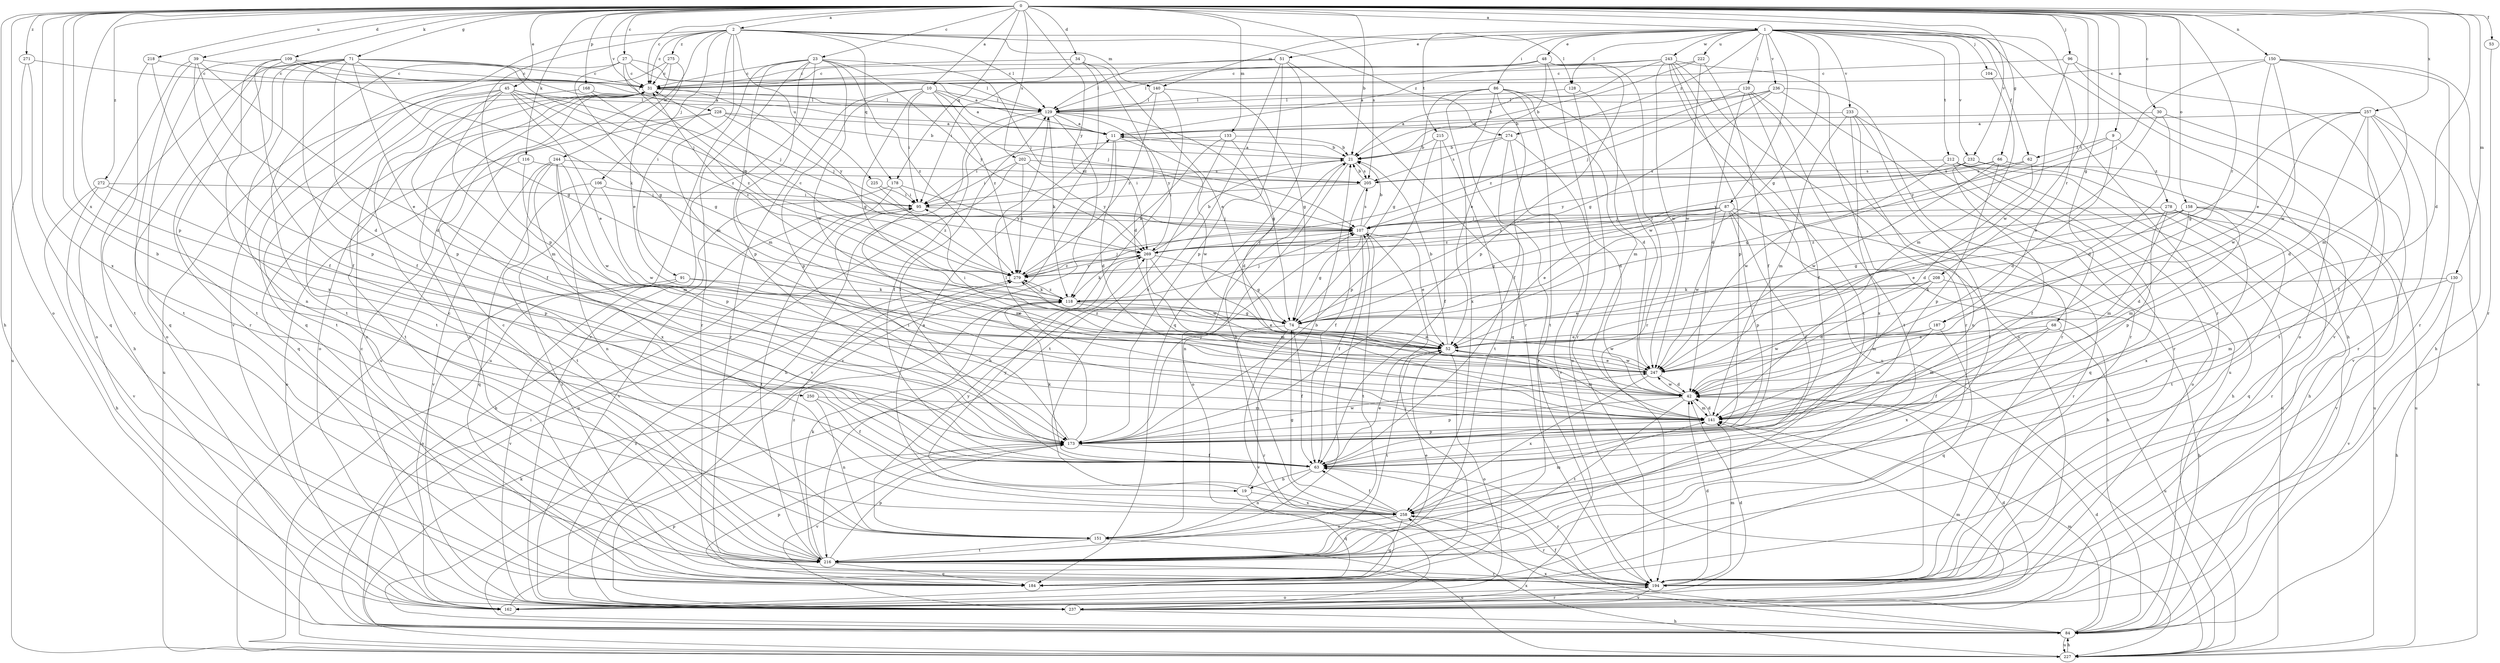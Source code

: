 strict digraph  {
0;
1;
2;
9;
10;
11;
19;
21;
23;
27;
30;
31;
34;
39;
42;
45;
48;
51;
52;
53;
62;
63;
66;
68;
71;
74;
84;
86;
87;
91;
95;
96;
104;
106;
107;
109;
116;
118;
120;
128;
129;
130;
133;
140;
141;
150;
151;
158;
162;
168;
173;
178;
184;
187;
194;
202;
205;
208;
212;
215;
216;
218;
222;
225;
227;
228;
232;
233;
236;
237;
243;
244;
247;
250;
257;
258;
269;
271;
272;
274;
275;
278;
279;
0 -> 1  [label=a];
0 -> 2  [label=a];
0 -> 9  [label=a];
0 -> 10  [label=a];
0 -> 19  [label=b];
0 -> 21  [label=b];
0 -> 23  [label=c];
0 -> 27  [label=c];
0 -> 30  [label=c];
0 -> 31  [label=c];
0 -> 34  [label=d];
0 -> 39  [label=d];
0 -> 42  [label=d];
0 -> 45  [label=e];
0 -> 53  [label=f];
0 -> 66  [label=g];
0 -> 68  [label=g];
0 -> 71  [label=g];
0 -> 84  [label=h];
0 -> 96  [label=j];
0 -> 109  [label=k];
0 -> 116  [label=k];
0 -> 130  [label=m];
0 -> 133  [label=m];
0 -> 150  [label=n];
0 -> 158  [label=o];
0 -> 162  [label=o];
0 -> 168  [label=p];
0 -> 173  [label=p];
0 -> 178  [label=q];
0 -> 187  [label=r];
0 -> 202  [label=s];
0 -> 205  [label=s];
0 -> 208  [label=t];
0 -> 218  [label=u];
0 -> 228  [label=v];
0 -> 232  [label=v];
0 -> 250  [label=x];
0 -> 257  [label=x];
0 -> 258  [label=x];
0 -> 269  [label=y];
0 -> 271  [label=z];
0 -> 272  [label=z];
1 -> 48  [label=e];
1 -> 51  [label=e];
1 -> 62  [label=f];
1 -> 74  [label=g];
1 -> 84  [label=h];
1 -> 86  [label=i];
1 -> 87  [label=i];
1 -> 104  [label=j];
1 -> 120  [label=l];
1 -> 128  [label=l];
1 -> 140  [label=m];
1 -> 187  [label=r];
1 -> 194  [label=r];
1 -> 212  [label=t];
1 -> 215  [label=t];
1 -> 222  [label=u];
1 -> 232  [label=v];
1 -> 233  [label=v];
1 -> 236  [label=v];
1 -> 243  [label=w];
1 -> 274  [label=z];
2 -> 31  [label=c];
2 -> 91  [label=i];
2 -> 106  [label=j];
2 -> 128  [label=l];
2 -> 129  [label=l];
2 -> 140  [label=m];
2 -> 141  [label=m];
2 -> 173  [label=p];
2 -> 178  [label=q];
2 -> 225  [label=u];
2 -> 237  [label=v];
2 -> 244  [label=w];
2 -> 274  [label=z];
2 -> 275  [label=z];
9 -> 42  [label=d];
9 -> 62  [label=f];
9 -> 269  [label=y];
9 -> 278  [label=z];
10 -> 11  [label=a];
10 -> 74  [label=g];
10 -> 95  [label=i];
10 -> 107  [label=j];
10 -> 129  [label=l];
10 -> 173  [label=p];
10 -> 194  [label=r];
10 -> 279  [label=z];
11 -> 21  [label=b];
11 -> 42  [label=d];
11 -> 237  [label=v];
11 -> 247  [label=w];
19 -> 21  [label=b];
19 -> 184  [label=q];
19 -> 258  [label=x];
19 -> 269  [label=y];
21 -> 11  [label=a];
21 -> 95  [label=i];
21 -> 151  [label=n];
21 -> 162  [label=o];
21 -> 205  [label=s];
23 -> 31  [label=c];
23 -> 107  [label=j];
23 -> 141  [label=m];
23 -> 173  [label=p];
23 -> 194  [label=r];
23 -> 227  [label=u];
23 -> 237  [label=v];
23 -> 247  [label=w];
23 -> 269  [label=y];
23 -> 279  [label=z];
27 -> 11  [label=a];
27 -> 31  [label=c];
27 -> 74  [label=g];
27 -> 129  [label=l];
27 -> 216  [label=t];
27 -> 279  [label=z];
30 -> 11  [label=a];
30 -> 42  [label=d];
30 -> 52  [label=e];
30 -> 237  [label=v];
31 -> 129  [label=l];
31 -> 162  [label=o];
31 -> 269  [label=y];
34 -> 31  [label=c];
34 -> 42  [label=d];
34 -> 52  [label=e];
34 -> 95  [label=i];
34 -> 279  [label=z];
39 -> 31  [label=c];
39 -> 42  [label=d];
39 -> 52  [label=e];
39 -> 162  [label=o];
39 -> 173  [label=p];
39 -> 216  [label=t];
42 -> 141  [label=m];
42 -> 173  [label=p];
42 -> 216  [label=t];
42 -> 247  [label=w];
45 -> 52  [label=e];
45 -> 63  [label=f];
45 -> 74  [label=g];
45 -> 107  [label=j];
45 -> 129  [label=l];
45 -> 141  [label=m];
45 -> 216  [label=t];
45 -> 227  [label=u];
45 -> 279  [label=z];
48 -> 31  [label=c];
48 -> 52  [label=e];
48 -> 129  [label=l];
48 -> 173  [label=p];
48 -> 194  [label=r];
48 -> 227  [label=u];
51 -> 31  [label=c];
51 -> 129  [label=l];
51 -> 173  [label=p];
51 -> 184  [label=q];
51 -> 194  [label=r];
51 -> 258  [label=x];
52 -> 21  [label=b];
52 -> 95  [label=i];
52 -> 141  [label=m];
52 -> 162  [label=o];
52 -> 216  [label=t];
52 -> 247  [label=w];
52 -> 279  [label=z];
53 -> 194  [label=r];
62 -> 42  [label=d];
62 -> 74  [label=g];
62 -> 205  [label=s];
63 -> 52  [label=e];
63 -> 118  [label=k];
63 -> 129  [label=l];
63 -> 151  [label=n];
63 -> 194  [label=r];
63 -> 19  [label=b];
66 -> 173  [label=p];
66 -> 205  [label=s];
66 -> 227  [label=u];
66 -> 247  [label=w];
66 -> 269  [label=y];
68 -> 52  [label=e];
68 -> 63  [label=f];
68 -> 141  [label=m];
68 -> 227  [label=u];
68 -> 258  [label=x];
71 -> 11  [label=a];
71 -> 31  [label=c];
71 -> 42  [label=d];
71 -> 63  [label=f];
71 -> 74  [label=g];
71 -> 107  [label=j];
71 -> 151  [label=n];
71 -> 162  [label=o];
71 -> 173  [label=p];
71 -> 194  [label=r];
71 -> 216  [label=t];
74 -> 52  [label=e];
74 -> 63  [label=f];
74 -> 194  [label=r];
74 -> 237  [label=v];
74 -> 247  [label=w];
84 -> 42  [label=d];
84 -> 63  [label=f];
84 -> 95  [label=i];
84 -> 141  [label=m];
84 -> 227  [label=u];
84 -> 258  [label=x];
86 -> 42  [label=d];
86 -> 63  [label=f];
86 -> 74  [label=g];
86 -> 129  [label=l];
86 -> 184  [label=q];
86 -> 216  [label=t];
86 -> 247  [label=w];
86 -> 258  [label=x];
87 -> 52  [label=e];
87 -> 63  [label=f];
87 -> 74  [label=g];
87 -> 84  [label=h];
87 -> 107  [label=j];
87 -> 173  [label=p];
87 -> 194  [label=r];
87 -> 247  [label=w];
87 -> 269  [label=y];
87 -> 279  [label=z];
91 -> 52  [label=e];
91 -> 118  [label=k];
91 -> 162  [label=o];
91 -> 237  [label=v];
95 -> 107  [label=j];
95 -> 141  [label=m];
95 -> 216  [label=t];
96 -> 31  [label=c];
96 -> 162  [label=o];
96 -> 237  [label=v];
96 -> 247  [label=w];
104 -> 141  [label=m];
106 -> 95  [label=i];
106 -> 184  [label=q];
106 -> 194  [label=r];
106 -> 247  [label=w];
107 -> 21  [label=b];
107 -> 52  [label=e];
107 -> 63  [label=f];
107 -> 74  [label=g];
107 -> 205  [label=s];
107 -> 216  [label=t];
107 -> 269  [label=y];
109 -> 31  [label=c];
109 -> 63  [label=f];
109 -> 84  [label=h];
109 -> 118  [label=k];
109 -> 129  [label=l];
109 -> 184  [label=q];
109 -> 258  [label=x];
116 -> 141  [label=m];
116 -> 162  [label=o];
116 -> 205  [label=s];
118 -> 31  [label=c];
118 -> 52  [label=e];
118 -> 74  [label=g];
118 -> 107  [label=j];
118 -> 279  [label=z];
120 -> 42  [label=d];
120 -> 63  [label=f];
120 -> 129  [label=l];
120 -> 194  [label=r];
120 -> 216  [label=t];
120 -> 279  [label=z];
128 -> 129  [label=l];
128 -> 141  [label=m];
128 -> 194  [label=r];
129 -> 11  [label=a];
129 -> 63  [label=f];
129 -> 74  [label=g];
129 -> 84  [label=h];
129 -> 118  [label=k];
129 -> 237  [label=v];
129 -> 269  [label=y];
130 -> 84  [label=h];
130 -> 118  [label=k];
130 -> 141  [label=m];
130 -> 237  [label=v];
133 -> 21  [label=b];
133 -> 42  [label=d];
133 -> 95  [label=i];
133 -> 118  [label=k];
133 -> 216  [label=t];
140 -> 74  [label=g];
140 -> 84  [label=h];
140 -> 129  [label=l];
140 -> 279  [label=z];
141 -> 42  [label=d];
141 -> 173  [label=p];
150 -> 31  [label=c];
150 -> 52  [label=e];
150 -> 84  [label=h];
150 -> 107  [label=j];
150 -> 141  [label=m];
150 -> 194  [label=r];
150 -> 247  [label=w];
151 -> 31  [label=c];
151 -> 107  [label=j];
151 -> 216  [label=t];
151 -> 227  [label=u];
151 -> 269  [label=y];
158 -> 42  [label=d];
158 -> 52  [label=e];
158 -> 74  [label=g];
158 -> 107  [label=j];
158 -> 141  [label=m];
158 -> 184  [label=q];
158 -> 237  [label=v];
158 -> 279  [label=z];
162 -> 42  [label=d];
162 -> 173  [label=p];
168 -> 129  [label=l];
168 -> 216  [label=t];
168 -> 279  [label=z];
173 -> 63  [label=f];
173 -> 95  [label=i];
173 -> 107  [label=j];
173 -> 129  [label=l];
173 -> 237  [label=v];
173 -> 247  [label=w];
178 -> 84  [label=h];
178 -> 95  [label=i];
178 -> 237  [label=v];
178 -> 269  [label=y];
184 -> 31  [label=c];
184 -> 107  [label=j];
184 -> 173  [label=p];
187 -> 52  [label=e];
187 -> 141  [label=m];
187 -> 184  [label=q];
187 -> 247  [label=w];
194 -> 31  [label=c];
194 -> 42  [label=d];
194 -> 141  [label=m];
194 -> 162  [label=o];
194 -> 237  [label=v];
202 -> 95  [label=i];
202 -> 205  [label=s];
202 -> 227  [label=u];
202 -> 269  [label=y];
202 -> 279  [label=z];
205 -> 21  [label=b];
205 -> 63  [label=f];
205 -> 95  [label=i];
208 -> 42  [label=d];
208 -> 52  [label=e];
208 -> 84  [label=h];
208 -> 118  [label=k];
208 -> 141  [label=m];
212 -> 84  [label=h];
212 -> 162  [label=o];
212 -> 184  [label=q];
212 -> 205  [label=s];
212 -> 227  [label=u];
212 -> 247  [label=w];
215 -> 21  [label=b];
215 -> 63  [label=f];
215 -> 173  [label=p];
215 -> 216  [label=t];
216 -> 31  [label=c];
216 -> 52  [label=e];
216 -> 118  [label=k];
216 -> 173  [label=p];
216 -> 184  [label=q];
216 -> 194  [label=r];
216 -> 279  [label=z];
218 -> 31  [label=c];
218 -> 63  [label=f];
218 -> 216  [label=t];
222 -> 21  [label=b];
222 -> 31  [label=c];
222 -> 63  [label=f];
222 -> 247  [label=w];
225 -> 95  [label=i];
225 -> 279  [label=z];
227 -> 84  [label=h];
227 -> 118  [label=k];
227 -> 258  [label=x];
228 -> 11  [label=a];
228 -> 21  [label=b];
228 -> 107  [label=j];
228 -> 184  [label=q];
228 -> 216  [label=t];
232 -> 63  [label=f];
232 -> 84  [label=h];
232 -> 205  [label=s];
232 -> 227  [label=u];
232 -> 269  [label=y];
233 -> 11  [label=a];
233 -> 141  [label=m];
233 -> 151  [label=n];
233 -> 194  [label=r];
233 -> 216  [label=t];
233 -> 258  [label=x];
236 -> 21  [label=b];
236 -> 74  [label=g];
236 -> 107  [label=j];
236 -> 129  [label=l];
236 -> 194  [label=r];
236 -> 227  [label=u];
237 -> 31  [label=c];
237 -> 42  [label=d];
237 -> 84  [label=h];
237 -> 141  [label=m];
237 -> 194  [label=r];
237 -> 279  [label=z];
243 -> 11  [label=a];
243 -> 21  [label=b];
243 -> 31  [label=c];
243 -> 162  [label=o];
243 -> 173  [label=p];
243 -> 194  [label=r];
243 -> 216  [label=t];
243 -> 227  [label=u];
243 -> 247  [label=w];
244 -> 151  [label=n];
244 -> 173  [label=p];
244 -> 205  [label=s];
244 -> 216  [label=t];
244 -> 237  [label=v];
244 -> 247  [label=w];
244 -> 258  [label=x];
247 -> 42  [label=d];
247 -> 52  [label=e];
247 -> 258  [label=x];
250 -> 63  [label=f];
250 -> 141  [label=m];
250 -> 151  [label=n];
257 -> 11  [label=a];
257 -> 42  [label=d];
257 -> 63  [label=f];
257 -> 74  [label=g];
257 -> 194  [label=r];
257 -> 216  [label=t];
257 -> 227  [label=u];
257 -> 247  [label=w];
258 -> 11  [label=a];
258 -> 21  [label=b];
258 -> 63  [label=f];
258 -> 74  [label=g];
258 -> 141  [label=m];
258 -> 151  [label=n];
258 -> 184  [label=q];
258 -> 194  [label=r];
269 -> 21  [label=b];
269 -> 74  [label=g];
269 -> 118  [label=k];
269 -> 141  [label=m];
269 -> 247  [label=w];
269 -> 279  [label=z];
271 -> 31  [label=c];
271 -> 184  [label=q];
271 -> 227  [label=u];
272 -> 84  [label=h];
272 -> 95  [label=i];
272 -> 173  [label=p];
272 -> 237  [label=v];
274 -> 21  [label=b];
274 -> 42  [label=d];
274 -> 194  [label=r];
274 -> 205  [label=s];
274 -> 237  [label=v];
275 -> 31  [label=c];
275 -> 52  [label=e];
275 -> 184  [label=q];
275 -> 227  [label=u];
278 -> 107  [label=j];
278 -> 141  [label=m];
278 -> 173  [label=p];
278 -> 194  [label=r];
278 -> 216  [label=t];
278 -> 258  [label=x];
279 -> 31  [label=c];
279 -> 107  [label=j];
279 -> 118  [label=k];
279 -> 269  [label=y];
}
